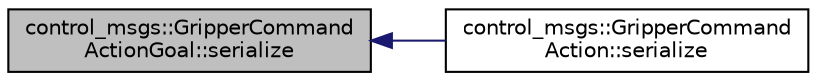 digraph "control_msgs::GripperCommandActionGoal::serialize"
{
  edge [fontname="Helvetica",fontsize="10",labelfontname="Helvetica",labelfontsize="10"];
  node [fontname="Helvetica",fontsize="10",shape=record];
  rankdir="LR";
  Node1 [label="control_msgs::GripperCommand\lActionGoal::serialize",height=0.2,width=0.4,color="black", fillcolor="grey75", style="filled" fontcolor="black"];
  Node1 -> Node2 [dir="back",color="midnightblue",fontsize="10",style="solid",fontname="Helvetica"];
  Node2 [label="control_msgs::GripperCommand\lAction::serialize",height=0.2,width=0.4,color="black", fillcolor="white", style="filled",URL="$classcontrol__msgs_1_1_gripper_command_action.html#acc4640f453b7ac0c9bd697a09578c08d"];
}
